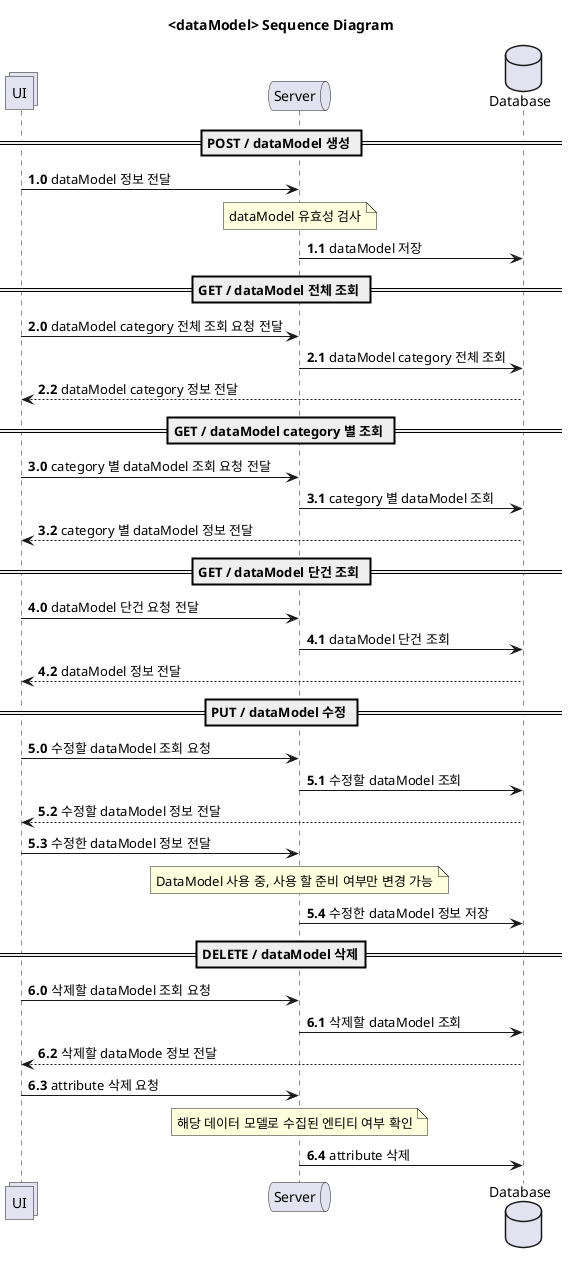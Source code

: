 @startuml

title <dataModel> Sequence Diagram

collections UI as ui
queue Server as server
database Database as data

autonumber 1.0
== POST / dataModel 생성 ==
ui -> server : dataModel 정보 전달
note over server
dataModel 유효성 검사
end note
server -> data: dataModel 저장

autonumber 2.0
== GET / dataModel 전체 조회 ==
ui -> server: dataModel category 전체 조회 요청 전달
server -> data: dataModel category 전체 조회
data --> ui: dataModel category 정보 전달

autonumber 3.0
== GET / dataModel category 별 조회 ==
ui -> server: category 별 dataModel 조회 요청 전달
server ->data: category 별 dataModel 조회
data --> ui: category 별 dataModel 정보 전달

autonumber 4.0

== GET / dataModel 단건 조회 ==
ui -> server: dataModel 단건 요청 전달
server ->data: dataModel 단건 조회
data --> ui: dataModel 정보 전달


autonumber 5.0
== PUT / dataModel 수정 ==
ui -> server: 수정할 dataModel 조회 요청
server -> data: 수정할 dataModel 조회
data --> ui: 수정할 dataModel 정보 전달

ui -> server : 수정한 dataModel 정보 전달
note over server
DataModel 사용 중, 사용 할 준비 여부만 변경 가능
end note
server -> data: 수정한 dataModel 정보 저장

autonumber 6.0
== DELETE / dataModel 삭제==
ui -> server: 삭제할 dataModel 조회 요청
server -> data: 삭제할 dataModel 조회
data --> ui: 삭제할 dataMode 정보 전달

ui -> server : attribute 삭제 요청
note over server
해당 데이터 모델로 수집된 엔티티 여부 확인
end note
server -> data: attribute 삭제


@enduml
